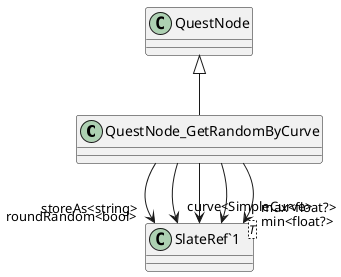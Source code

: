 @startuml
class QuestNode_GetRandomByCurve {
}
class "SlateRef`1"<T> {
}
QuestNode <|-- QuestNode_GetRandomByCurve
QuestNode_GetRandomByCurve --> "storeAs<string>" "SlateRef`1"
QuestNode_GetRandomByCurve --> "curve<SimpleCurve>" "SlateRef`1"
QuestNode_GetRandomByCurve --> "roundRandom<bool>" "SlateRef`1"
QuestNode_GetRandomByCurve --> "min<float?>" "SlateRef`1"
QuestNode_GetRandomByCurve --> "max<float?>" "SlateRef`1"
@enduml
